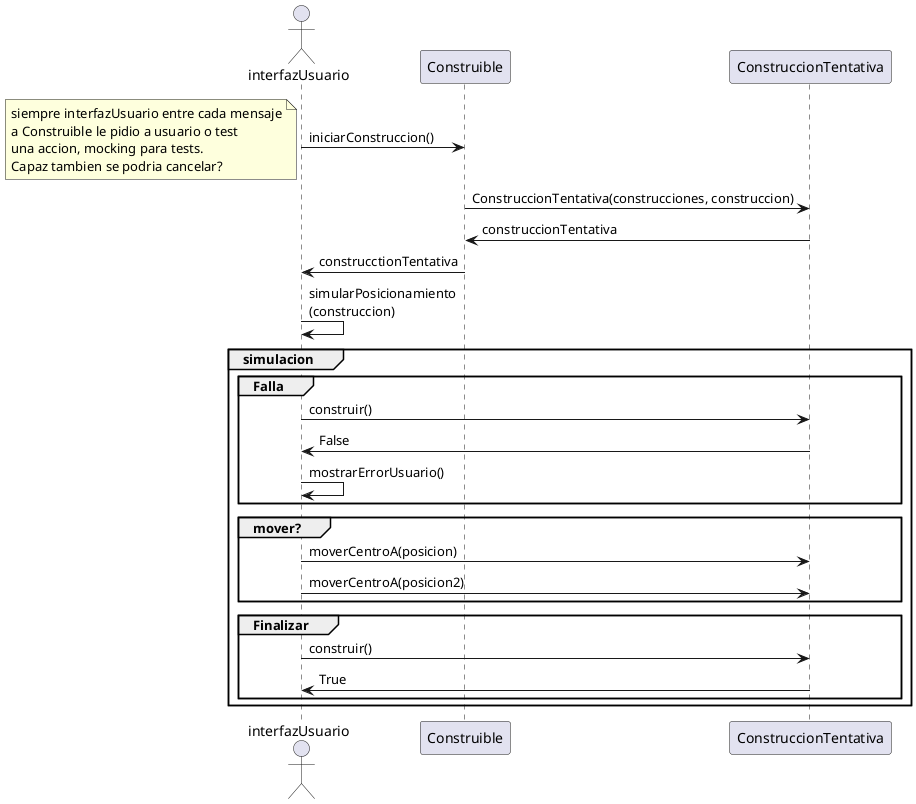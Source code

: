 @startuml

Actor interfazUsuario as sis

sis-> Construible: iniciarConstruccion()

note left
siempre interfazUsuario entre cada mensaje
a Construible le pidio a usuario o test
una accion, mocking para tests.
Capaz tambien se podria cancelar?
end note

Construible -> ConstruccionTentativa: ConstruccionTentativa(construcciones, construccion)
ConstruccionTentativa->  Construible: construccionTentativa

Construible-> sis:construcctionTentativa

sis->sis: simularPosicionamiento\n(construccion)

group simulacion
group Falla

sis -> ConstruccionTentativa: construir()
ConstruccionTentativa-> sis: False
sis-> sis : mostrarErrorUsuario()
end group


group mover?
sis -> ConstruccionTentativa : moverCentroA(posicion)
sis -> ConstruccionTentativa : moverCentroA(posicion2)
end group

group Finalizar
sis -> ConstruccionTentativa: construir()
ConstruccionTentativa-> sis: True
end group
end group


@enduml